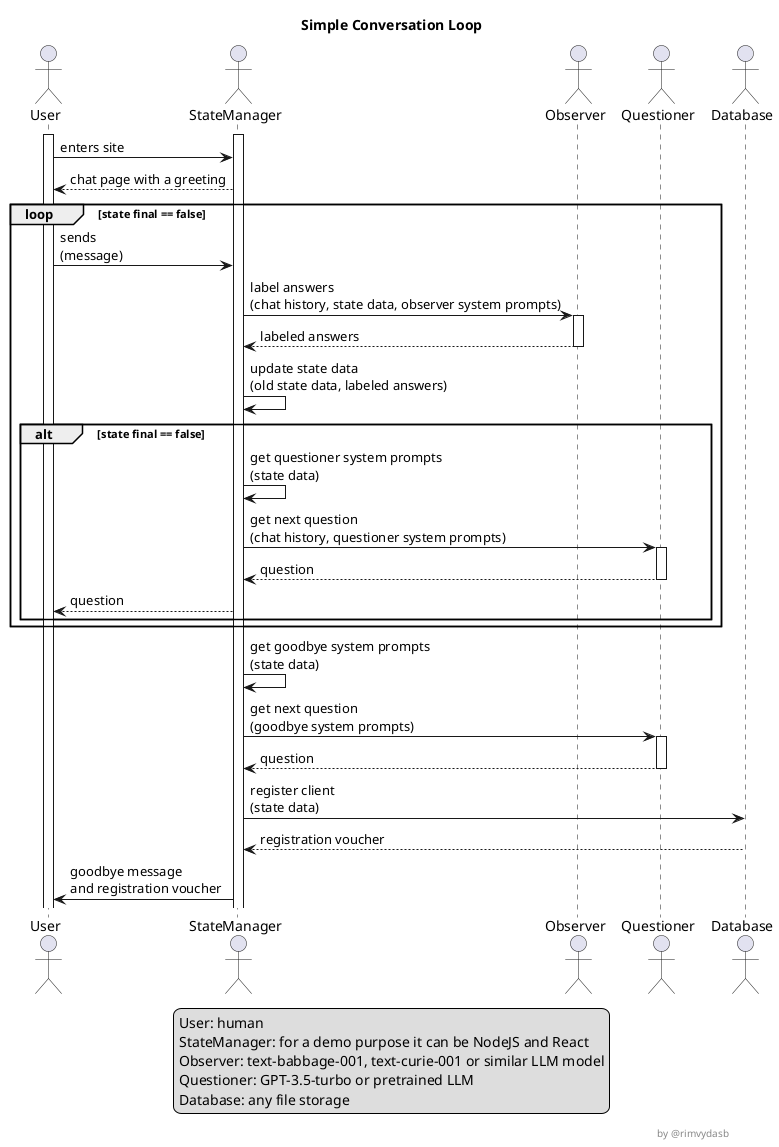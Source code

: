 @startuml
title Simple Conversation Loop
footer \t\t\t\t\t\t\t\t\t\t\t\t\t\t\t\t\t\t\t\t\t\t\t\t\t\t\t\t\tby @rimvydasb

legend
    User: human
    StateManager: for a demo purpose it can be NodeJS and React
    Observer: text-babbage-001, text-curie-001 or similar LLM model
    Questioner: GPT-3.5-turbo or pretrained LLM
    Database: any file storage
endlegend

actor User
actor StateManager
actor Observer
actor Questioner
actor Database

activate User
activate StateManager
User -> StateManager : enters site
User <-- StateManager : chat page with a greeting
loop state final == false
    User -> StateManager : sends\n(message)

    StateManager -> Observer : label answers\n(chat history, state data, observer system prompts)
    activate Observer
    Observer --> StateManager : labeled answers
    deactivate Observer

    StateManager -> StateManager : update state data\n(old state data, labeled answers)

    alt state final == false
        StateManager -> StateManager : get questioner system prompts\n(state data)
        StateManager -> Questioner : get next question\n(chat history, questioner system prompts)
        activate Questioner
        Questioner --> StateManager : question
        deactivate Questioner
        StateManager --> User : question
    end
end
StateManager -> StateManager : get goodbye system prompts\n(state data)
StateManager -> Questioner : get next question\n(goodbye system prompts)
activate Questioner
Questioner --> StateManager : question
deactivate Questioner
StateManager -> Database : register client\n(state data)
StateManager <-- Database : registration voucher
StateManager -> User : goodbye message\nand registration voucher
@enduml

@startuml
title Simplified Conversation Loop
footer \t\t\t\t\t\t\t\t\t\t\t\t\t\t\t\t\t\t\t\t\t\t\t\t\t\t\t\t\tby @rimvydasb

actor User
actor StateManager
actor Observer
actor Questioner
actor Database

activate User
activate StateManager
User -> StateManager : enters site
User <-- StateManager : chat page with a greeting
loop state final == false
    User -> StateManager : sends\n(message)

    StateManager -> Observer : label answers\n(chat history, state data)
    Observer --> StateManager : labeled answers

    alt state final == false
        StateManager -> Questioner : get next question\n(chat history, state data)
        Questioner --> StateManager : question
        StateManager --> User : question
    end
end
StateManager -> Questioner : get goodbye\n(state data)
Questioner --> StateManager : goodbye message
StateManager -> Database : register client\n(state data)
Database --> StateManager : registration voucher
StateManager --> User : goodbye message\nand registration voucher
@enduml

@startuml
title Conversation StateManager Class Diagram
footer \t\t\t\t\t\t\t\t\t\t\t\t\t\t\t\t\t\t\t\t\t\t\t\t\t\t\t\t\tby @rimvydasb

class QuestionnaireLine {
    field: string
    label: string
    value: string
}

class State {
  - chatHistory: string[]
  + isFinal(data): boolean
}

class StateManager {
  - questionerPromptTpl: string
  - goodbyePromptTpl: string
  - observerPromptTpl: string
  + getQuestionerPrompts(state): string
  + getGoodbyePrompts(state): string
  + getObserverPrompts(state): string
  + getNextQuestion(state.chat,questionerPrompts): string
  + labelAnswers(state.chat,observerPrompts): QuestionnaireLine[]
  + updateStateData(state.data,labeledAnswers): StateData
  + registerClient(state.data): RegistrationVoucher
}

StateManager "1" *-- "1" State : state
State "1" *-- "*" QuestionnaireLine : data
@enduml
